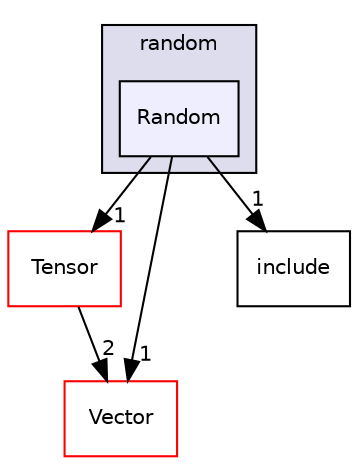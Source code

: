 digraph "src/OpenFOAM/primitives/random/Random" {
  bgcolor=transparent;
  compound=true
  node [ fontsize="10", fontname="Helvetica"];
  edge [ labelfontsize="10", labelfontname="Helvetica"];
  subgraph clusterdir_fe902bc9ff5b589eb0ead5d28c94889f {
    graph [ bgcolor="#ddddee", pencolor="black", label="random" fontname="Helvetica", fontsize="10", URL="dir_fe902bc9ff5b589eb0ead5d28c94889f.html"]
  dir_fe5ae9beae53b969b940ef7ec5350d61 [shape=box, label="Random", style="filled", fillcolor="#eeeeff", pencolor="black", URL="dir_fe5ae9beae53b969b940ef7ec5350d61.html"];
  }
  dir_15da0e2a135f43ffeb4645c968ce8ac7 [shape=box label="Tensor" color="red" URL="dir_15da0e2a135f43ffeb4645c968ce8ac7.html"];
  dir_6ef5fbba1c02603637a533e2f686aa62 [shape=box label="Vector" color="red" URL="dir_6ef5fbba1c02603637a533e2f686aa62.html"];
  dir_e954e9f5966bc1c681a414ec8bd0ee15 [shape=box label="include" URL="dir_e954e9f5966bc1c681a414ec8bd0ee15.html"];
  dir_15da0e2a135f43ffeb4645c968ce8ac7->dir_6ef5fbba1c02603637a533e2f686aa62 [headlabel="2", labeldistance=1.5 headhref="dir_002450_002460.html"];
  dir_fe5ae9beae53b969b940ef7ec5350d61->dir_15da0e2a135f43ffeb4645c968ce8ac7 [headlabel="1", labeldistance=1.5 headhref="dir_002410_002450.html"];
  dir_fe5ae9beae53b969b940ef7ec5350d61->dir_6ef5fbba1c02603637a533e2f686aa62 [headlabel="1", labeldistance=1.5 headhref="dir_002410_002460.html"];
  dir_fe5ae9beae53b969b940ef7ec5350d61->dir_e954e9f5966bc1c681a414ec8bd0ee15 [headlabel="1", labeldistance=1.5 headhref="dir_002410_002152.html"];
}
